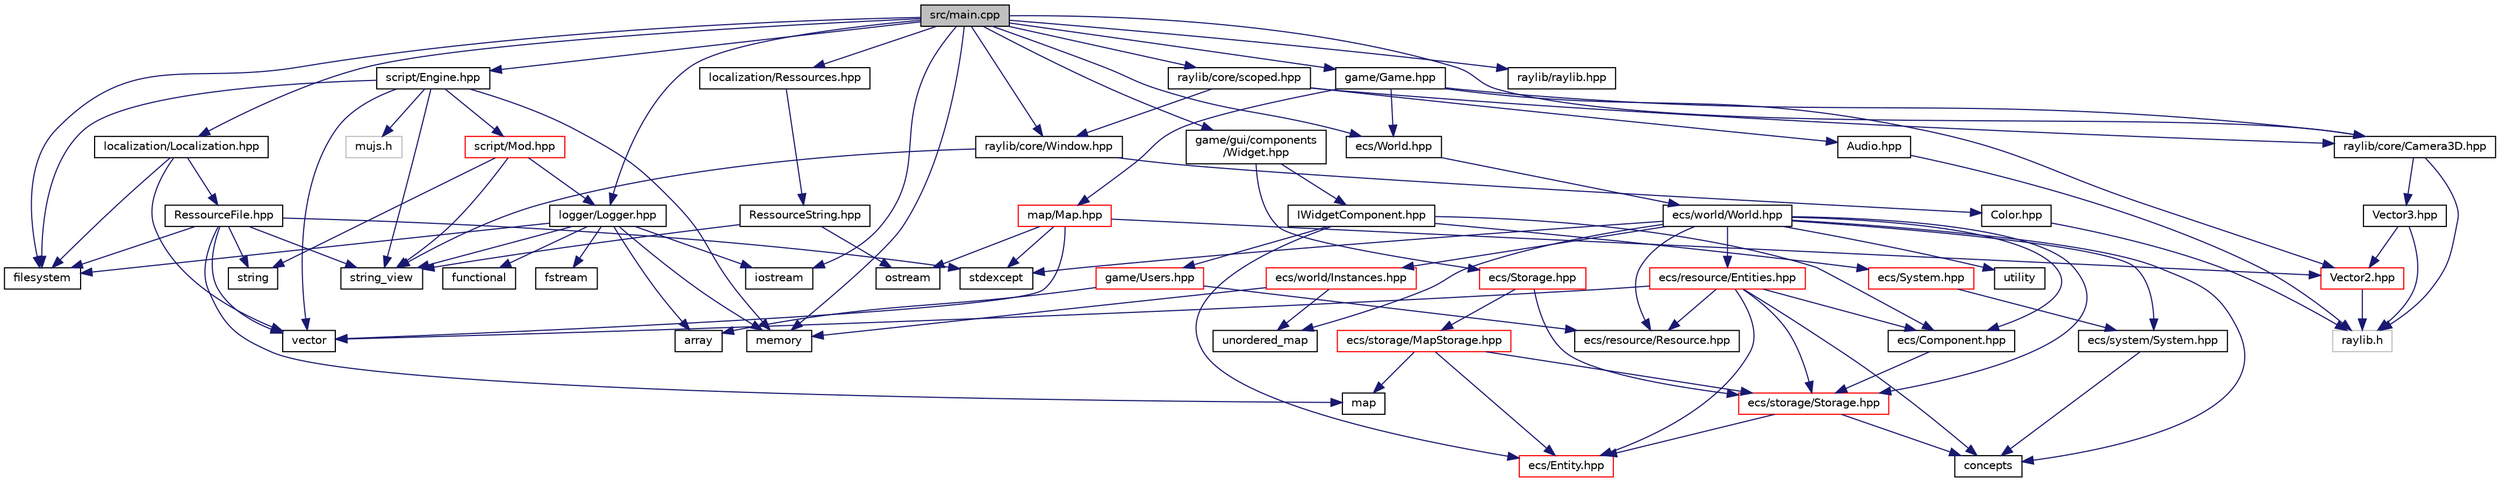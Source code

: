 digraph "src/main.cpp"
{
 // LATEX_PDF_SIZE
  edge [fontname="Helvetica",fontsize="10",labelfontname="Helvetica",labelfontsize="10"];
  node [fontname="Helvetica",fontsize="10",shape=record];
  Node1 [label="src/main.cpp",height=0.2,width=0.4,color="black", fillcolor="grey75", style="filled", fontcolor="black",tooltip=" "];
  Node1 -> Node2 [color="midnightblue",fontsize="10",style="solid",fontname="Helvetica"];
  Node2 [label="filesystem",height=0.2,width=0.4,color="black", fillcolor="white", style="filled",URL="/home/runner/work/Bomberman-Global-Offensive/Bomberman-Global-Offensive/doc/external/cppreference-doxygen-web.tag.xml$cpp/header/filesystem.html",tooltip=" "];
  Node1 -> Node3 [color="midnightblue",fontsize="10",style="solid",fontname="Helvetica"];
  Node3 [label="iostream",height=0.2,width=0.4,color="black", fillcolor="white", style="filled",URL="/home/runner/work/Bomberman-Global-Offensive/Bomberman-Global-Offensive/doc/external/cppreference-doxygen-web.tag.xml$cpp/header/iostream.html",tooltip=" "];
  Node1 -> Node4 [color="midnightblue",fontsize="10",style="solid",fontname="Helvetica"];
  Node4 [label="memory",height=0.2,width=0.4,color="black", fillcolor="white", style="filled",URL="/home/runner/work/Bomberman-Global-Offensive/Bomberman-Global-Offensive/doc/external/cppreference-doxygen-web.tag.xml$cpp/header/memory.html",tooltip=" "];
  Node1 -> Node5 [color="midnightblue",fontsize="10",style="solid",fontname="Helvetica"];
  Node5 [label="ecs/World.hpp",height=0.2,width=0.4,color="black", fillcolor="white", style="filled",URL="$_world_8hpp.html",tooltip=" "];
  Node5 -> Node6 [color="midnightblue",fontsize="10",style="solid",fontname="Helvetica"];
  Node6 [label="ecs/world/World.hpp",height=0.2,width=0.4,color="black", fillcolor="white", style="filled",URL="$world_2_world_8hpp.html",tooltip=" "];
  Node6 -> Node7 [color="midnightblue",fontsize="10",style="solid",fontname="Helvetica"];
  Node7 [label="ecs/Component.hpp",height=0.2,width=0.4,color="black", fillcolor="white", style="filled",URL="$_component_8hpp.html",tooltip=" "];
  Node7 -> Node8 [color="midnightblue",fontsize="10",style="solid",fontname="Helvetica"];
  Node8 [label="ecs/storage/Storage.hpp",height=0.2,width=0.4,color="red", fillcolor="white", style="filled",URL="$storage_2_storage_8hpp.html",tooltip=" "];
  Node8 -> Node9 [color="midnightblue",fontsize="10",style="solid",fontname="Helvetica"];
  Node9 [label="ecs/Entity.hpp",height=0.2,width=0.4,color="red", fillcolor="white", style="filled",URL="$_entity_8hpp.html",tooltip=" "];
  Node8 -> Node19 [color="midnightblue",fontsize="10",style="solid",fontname="Helvetica"];
  Node19 [label="concepts",height=0.2,width=0.4,color="black", fillcolor="white", style="filled",URL="/home/runner/work/Bomberman-Global-Offensive/Bomberman-Global-Offensive/doc/external/cppreference-doxygen-web.tag.xml$cpp/header/concepts.html",tooltip=" "];
  Node6 -> Node21 [color="midnightblue",fontsize="10",style="solid",fontname="Helvetica"];
  Node21 [label="ecs/resource/Entities.hpp",height=0.2,width=0.4,color="red", fillcolor="white", style="filled",URL="$_entities_8hpp.html",tooltip=" "];
  Node21 -> Node7 [color="midnightblue",fontsize="10",style="solid",fontname="Helvetica"];
  Node21 -> Node9 [color="midnightblue",fontsize="10",style="solid",fontname="Helvetica"];
  Node21 -> Node22 [color="midnightblue",fontsize="10",style="solid",fontname="Helvetica"];
  Node22 [label="ecs/resource/Resource.hpp",height=0.2,width=0.4,color="black", fillcolor="white", style="filled",URL="$_resource_8hpp.html",tooltip=" "];
  Node21 -> Node8 [color="midnightblue",fontsize="10",style="solid",fontname="Helvetica"];
  Node21 -> Node19 [color="midnightblue",fontsize="10",style="solid",fontname="Helvetica"];
  Node21 -> Node17 [color="midnightblue",fontsize="10",style="solid",fontname="Helvetica"];
  Node17 [label="vector",height=0.2,width=0.4,color="black", fillcolor="white", style="filled",URL="/home/runner/work/Bomberman-Global-Offensive/Bomberman-Global-Offensive/doc/external/cppreference-doxygen-web.tag.xml$cpp/header/vector.html",tooltip=" "];
  Node6 -> Node22 [color="midnightblue",fontsize="10",style="solid",fontname="Helvetica"];
  Node6 -> Node8 [color="midnightblue",fontsize="10",style="solid",fontname="Helvetica"];
  Node6 -> Node23 [color="midnightblue",fontsize="10",style="solid",fontname="Helvetica"];
  Node23 [label="ecs/system/System.hpp",height=0.2,width=0.4,color="black", fillcolor="white", style="filled",URL="$system_2_system_8hpp.html",tooltip=" "];
  Node23 -> Node19 [color="midnightblue",fontsize="10",style="solid",fontname="Helvetica"];
  Node6 -> Node24 [color="midnightblue",fontsize="10",style="solid",fontname="Helvetica"];
  Node24 [label="ecs/world/Instances.hpp",height=0.2,width=0.4,color="red", fillcolor="white", style="filled",URL="$_instances_8hpp.html",tooltip=" "];
  Node24 -> Node4 [color="midnightblue",fontsize="10",style="solid",fontname="Helvetica"];
  Node24 -> Node26 [color="midnightblue",fontsize="10",style="solid",fontname="Helvetica"];
  Node26 [label="unordered_map",height=0.2,width=0.4,color="black", fillcolor="white", style="filled",URL="/home/runner/work/Bomberman-Global-Offensive/Bomberman-Global-Offensive/doc/external/cppreference-doxygen-web.tag.xml$cpp/header/unordered_map.html",tooltip=" "];
  Node6 -> Node19 [color="midnightblue",fontsize="10",style="solid",fontname="Helvetica"];
  Node6 -> Node27 [color="midnightblue",fontsize="10",style="solid",fontname="Helvetica"];
  Node27 [label="stdexcept",height=0.2,width=0.4,color="black", fillcolor="white", style="filled",URL="/home/runner/work/Bomberman-Global-Offensive/Bomberman-Global-Offensive/doc/external/cppreference-doxygen-web.tag.xml$cpp/header/stdexcept.html",tooltip=" "];
  Node6 -> Node28 [color="midnightblue",fontsize="10",style="solid",fontname="Helvetica"];
  Node28 [label="utility",height=0.2,width=0.4,color="black", fillcolor="white", style="filled",URL="/home/runner/work/Bomberman-Global-Offensive/Bomberman-Global-Offensive/doc/external/cppreference-doxygen-web.tag.xml$cpp/header/utility.html",tooltip=" "];
  Node6 -> Node26 [color="midnightblue",fontsize="10",style="solid",fontname="Helvetica"];
  Node1 -> Node29 [color="midnightblue",fontsize="10",style="solid",fontname="Helvetica"];
  Node29 [label="localization/Localization.hpp",height=0.2,width=0.4,color="black", fillcolor="white", style="filled",URL="$_localization_8hpp.html",tooltip=" "];
  Node29 -> Node2 [color="midnightblue",fontsize="10",style="solid",fontname="Helvetica"];
  Node29 -> Node17 [color="midnightblue",fontsize="10",style="solid",fontname="Helvetica"];
  Node29 -> Node30 [color="midnightblue",fontsize="10",style="solid",fontname="Helvetica"];
  Node30 [label="RessourceFile.hpp",height=0.2,width=0.4,color="black", fillcolor="white", style="filled",URL="$_ressource_file_8hpp.html",tooltip=" "];
  Node30 -> Node2 [color="midnightblue",fontsize="10",style="solid",fontname="Helvetica"];
  Node30 -> Node31 [color="midnightblue",fontsize="10",style="solid",fontname="Helvetica"];
  Node31 [label="map",height=0.2,width=0.4,color="black", fillcolor="white", style="filled",URL="/home/runner/work/Bomberman-Global-Offensive/Bomberman-Global-Offensive/doc/external/cppreference-doxygen-web.tag.xml$cpp/header/map.html",tooltip=" "];
  Node30 -> Node27 [color="midnightblue",fontsize="10",style="solid",fontname="Helvetica"];
  Node30 -> Node32 [color="midnightblue",fontsize="10",style="solid",fontname="Helvetica"];
  Node32 [label="string",height=0.2,width=0.4,color="black", fillcolor="white", style="filled",URL="/home/runner/work/Bomberman-Global-Offensive/Bomberman-Global-Offensive/doc/external/cppreference-doxygen-web.tag.xml$cpp/header/string.html",tooltip=" "];
  Node30 -> Node17 [color="midnightblue",fontsize="10",style="solid",fontname="Helvetica"];
  Node30 -> Node18 [color="midnightblue",fontsize="10",style="solid",fontname="Helvetica"];
  Node18 [label="string_view",height=0.2,width=0.4,color="black", fillcolor="white", style="filled",URL="/home/runner/work/Bomberman-Global-Offensive/Bomberman-Global-Offensive/doc/external/cppreference-doxygen-web.tag.xml$cpp/header/string_view.html",tooltip=" "];
  Node1 -> Node33 [color="midnightblue",fontsize="10",style="solid",fontname="Helvetica"];
  Node33 [label="localization/Ressources.hpp",height=0.2,width=0.4,color="black", fillcolor="white", style="filled",URL="$_ressources_8hpp.html",tooltip=" "];
  Node33 -> Node34 [color="midnightblue",fontsize="10",style="solid",fontname="Helvetica"];
  Node34 [label="RessourceString.hpp",height=0.2,width=0.4,color="black", fillcolor="white", style="filled",URL="$_ressource_string_8hpp.html",tooltip=" "];
  Node34 -> Node16 [color="midnightblue",fontsize="10",style="solid",fontname="Helvetica"];
  Node16 [label="ostream",height=0.2,width=0.4,color="black", fillcolor="white", style="filled",URL="/home/runner/work/Bomberman-Global-Offensive/Bomberman-Global-Offensive/doc/external/cppreference-doxygen-web.tag.xml$cpp/header/ostream.html",tooltip=" "];
  Node34 -> Node18 [color="midnightblue",fontsize="10",style="solid",fontname="Helvetica"];
  Node1 -> Node35 [color="midnightblue",fontsize="10",style="solid",fontname="Helvetica"];
  Node35 [label="logger/Logger.hpp",height=0.2,width=0.4,color="black", fillcolor="white", style="filled",URL="$_logger_8hpp.html",tooltip=" "];
  Node35 -> Node36 [color="midnightblue",fontsize="10",style="solid",fontname="Helvetica"];
  Node36 [label="array",height=0.2,width=0.4,color="black", fillcolor="white", style="filled",URL="/home/runner/work/Bomberman-Global-Offensive/Bomberman-Global-Offensive/doc/external/cppreference-doxygen-web.tag.xml$cpp/header/array.html",tooltip=" "];
  Node35 -> Node2 [color="midnightblue",fontsize="10",style="solid",fontname="Helvetica"];
  Node35 -> Node37 [color="midnightblue",fontsize="10",style="solid",fontname="Helvetica"];
  Node37 [label="fstream",height=0.2,width=0.4,color="black", fillcolor="white", style="filled",URL="/home/runner/work/Bomberman-Global-Offensive/Bomberman-Global-Offensive/doc/external/cppreference-doxygen-web.tag.xml$cpp/header/fstream.html",tooltip=" "];
  Node35 -> Node38 [color="midnightblue",fontsize="10",style="solid",fontname="Helvetica"];
  Node38 [label="functional",height=0.2,width=0.4,color="black", fillcolor="white", style="filled",URL="/home/runner/work/Bomberman-Global-Offensive/Bomberman-Global-Offensive/doc/external/cppreference-doxygen-web.tag.xml$cpp/header/functional.html",tooltip=" "];
  Node35 -> Node3 [color="midnightblue",fontsize="10",style="solid",fontname="Helvetica"];
  Node35 -> Node4 [color="midnightblue",fontsize="10",style="solid",fontname="Helvetica"];
  Node35 -> Node18 [color="midnightblue",fontsize="10",style="solid",fontname="Helvetica"];
  Node1 -> Node39 [color="midnightblue",fontsize="10",style="solid",fontname="Helvetica"];
  Node39 [label="game/gui/components\l/Widget.hpp",height=0.2,width=0.4,color="black", fillcolor="white", style="filled",URL="$_widget_8hpp.html",tooltip=" "];
  Node39 -> Node40 [color="midnightblue",fontsize="10",style="solid",fontname="Helvetica"];
  Node40 [label="IWidgetComponent.hpp",height=0.2,width=0.4,color="black", fillcolor="white", style="filled",URL="$_i_widget_component_8hpp.html",tooltip=" "];
  Node40 -> Node7 [color="midnightblue",fontsize="10",style="solid",fontname="Helvetica"];
  Node40 -> Node9 [color="midnightblue",fontsize="10",style="solid",fontname="Helvetica"];
  Node40 -> Node41 [color="midnightblue",fontsize="10",style="solid",fontname="Helvetica"];
  Node41 [label="ecs/System.hpp",height=0.2,width=0.4,color="red", fillcolor="white", style="filled",URL="$_system_8hpp.html",tooltip=" "];
  Node41 -> Node23 [color="midnightblue",fontsize="10",style="solid",fontname="Helvetica"];
  Node40 -> Node43 [color="midnightblue",fontsize="10",style="solid",fontname="Helvetica"];
  Node43 [label="game/Users.hpp",height=0.2,width=0.4,color="red", fillcolor="white", style="filled",URL="$_users_8hpp.html",tooltip=" "];
  Node43 -> Node36 [color="midnightblue",fontsize="10",style="solid",fontname="Helvetica"];
  Node43 -> Node22 [color="midnightblue",fontsize="10",style="solid",fontname="Helvetica"];
  Node39 -> Node55 [color="midnightblue",fontsize="10",style="solid",fontname="Helvetica"];
  Node55 [label="ecs/Storage.hpp",height=0.2,width=0.4,color="red", fillcolor="white", style="filled",URL="$_storage_8hpp.html",tooltip=" "];
  Node55 -> Node8 [color="midnightblue",fontsize="10",style="solid",fontname="Helvetica"];
  Node55 -> Node56 [color="midnightblue",fontsize="10",style="solid",fontname="Helvetica"];
  Node56 [label="ecs/storage/MapStorage.hpp",height=0.2,width=0.4,color="red", fillcolor="white", style="filled",URL="$_map_storage_8hpp.html",tooltip=" "];
  Node56 -> Node9 [color="midnightblue",fontsize="10",style="solid",fontname="Helvetica"];
  Node56 -> Node8 [color="midnightblue",fontsize="10",style="solid",fontname="Helvetica"];
  Node56 -> Node31 [color="midnightblue",fontsize="10",style="solid",fontname="Helvetica"];
  Node1 -> Node58 [color="midnightblue",fontsize="10",style="solid",fontname="Helvetica"];
  Node58 [label="raylib/core/Camera3D.hpp",height=0.2,width=0.4,color="black", fillcolor="white", style="filled",URL="$_camera3_d_8hpp.html",tooltip=" "];
  Node58 -> Node59 [color="midnightblue",fontsize="10",style="solid",fontname="Helvetica"];
  Node59 [label="Vector3.hpp",height=0.2,width=0.4,color="black", fillcolor="white", style="filled",URL="$_vector3_8hpp.html",tooltip=" "];
  Node59 -> Node50 [color="midnightblue",fontsize="10",style="solid",fontname="Helvetica"];
  Node50 [label="Vector2.hpp",height=0.2,width=0.4,color="red", fillcolor="white", style="filled",URL="$_vector2_8hpp.html",tooltip=" "];
  Node50 -> Node52 [color="midnightblue",fontsize="10",style="solid",fontname="Helvetica"];
  Node52 [label="raylib.h",height=0.2,width=0.4,color="grey75", fillcolor="white", style="filled",tooltip=" "];
  Node59 -> Node52 [color="midnightblue",fontsize="10",style="solid",fontname="Helvetica"];
  Node58 -> Node52 [color="midnightblue",fontsize="10",style="solid",fontname="Helvetica"];
  Node1 -> Node60 [color="midnightblue",fontsize="10",style="solid",fontname="Helvetica"];
  Node60 [label="raylib/core/Window.hpp",height=0.2,width=0.4,color="black", fillcolor="white", style="filled",URL="$_window_8hpp.html",tooltip=" "];
  Node60 -> Node61 [color="midnightblue",fontsize="10",style="solid",fontname="Helvetica"];
  Node61 [label="Color.hpp",height=0.2,width=0.4,color="black", fillcolor="white", style="filled",URL="$_color_8hpp.html",tooltip=" "];
  Node61 -> Node52 [color="midnightblue",fontsize="10",style="solid",fontname="Helvetica"];
  Node60 -> Node18 [color="midnightblue",fontsize="10",style="solid",fontname="Helvetica"];
  Node1 -> Node62 [color="midnightblue",fontsize="10",style="solid",fontname="Helvetica"];
  Node62 [label="raylib/core/scoped.hpp",height=0.2,width=0.4,color="black", fillcolor="white", style="filled",URL="$scoped_8hpp.html",tooltip=" "];
  Node62 -> Node63 [color="midnightblue",fontsize="10",style="solid",fontname="Helvetica"];
  Node63 [label="Audio.hpp",height=0.2,width=0.4,color="black", fillcolor="white", style="filled",URL="$_audio_8hpp.html",tooltip=" "];
  Node63 -> Node52 [color="midnightblue",fontsize="10",style="solid",fontname="Helvetica"];
  Node62 -> Node58 [color="midnightblue",fontsize="10",style="solid",fontname="Helvetica"];
  Node62 -> Node60 [color="midnightblue",fontsize="10",style="solid",fontname="Helvetica"];
  Node1 -> Node64 [color="midnightblue",fontsize="10",style="solid",fontname="Helvetica"];
  Node64 [label="raylib/raylib.hpp",height=0.2,width=0.4,color="black", fillcolor="white", style="filled",URL="$raylib_8hpp.html",tooltip=" "];
  Node1 -> Node65 [color="midnightblue",fontsize="10",style="solid",fontname="Helvetica"];
  Node65 [label="script/Engine.hpp",height=0.2,width=0.4,color="black", fillcolor="white", style="filled",URL="$_engine_8hpp.html",tooltip=" "];
  Node65 -> Node66 [color="midnightblue",fontsize="10",style="solid",fontname="Helvetica"];
  Node66 [label="script/Mod.hpp",height=0.2,width=0.4,color="red", fillcolor="white", style="filled",URL="$_mod_8hpp.html",tooltip=" "];
  Node66 -> Node35 [color="midnightblue",fontsize="10",style="solid",fontname="Helvetica"];
  Node66 -> Node32 [color="midnightblue",fontsize="10",style="solid",fontname="Helvetica"];
  Node66 -> Node18 [color="midnightblue",fontsize="10",style="solid",fontname="Helvetica"];
  Node65 -> Node2 [color="midnightblue",fontsize="10",style="solid",fontname="Helvetica"];
  Node65 -> Node4 [color="midnightblue",fontsize="10",style="solid",fontname="Helvetica"];
  Node65 -> Node17 [color="midnightblue",fontsize="10",style="solid",fontname="Helvetica"];
  Node65 -> Node18 [color="midnightblue",fontsize="10",style="solid",fontname="Helvetica"];
  Node65 -> Node68 [color="midnightblue",fontsize="10",style="solid",fontname="Helvetica"];
  Node68 [label="mujs.h",height=0.2,width=0.4,color="grey75", fillcolor="white", style="filled",tooltip=" "];
  Node1 -> Node70 [color="midnightblue",fontsize="10",style="solid",fontname="Helvetica"];
  Node70 [label="game/Game.hpp",height=0.2,width=0.4,color="black", fillcolor="white", style="filled",URL="$_game_8hpp.html",tooltip=" "];
  Node70 -> Node5 [color="midnightblue",fontsize="10",style="solid",fontname="Helvetica"];
  Node70 -> Node71 [color="midnightblue",fontsize="10",style="solid",fontname="Helvetica"];
  Node71 [label="map/Map.hpp",height=0.2,width=0.4,color="red", fillcolor="white", style="filled",URL="$_map_8hpp.html",tooltip=" "];
  Node71 -> Node16 [color="midnightblue",fontsize="10",style="solid",fontname="Helvetica"];
  Node71 -> Node27 [color="midnightblue",fontsize="10",style="solid",fontname="Helvetica"];
  Node71 -> Node17 [color="midnightblue",fontsize="10",style="solid",fontname="Helvetica"];
  Node71 -> Node50 [color="midnightblue",fontsize="10",style="solid",fontname="Helvetica"];
  Node70 -> Node58 [color="midnightblue",fontsize="10",style="solid",fontname="Helvetica"];
  Node70 -> Node50 [color="midnightblue",fontsize="10",style="solid",fontname="Helvetica"];
}
